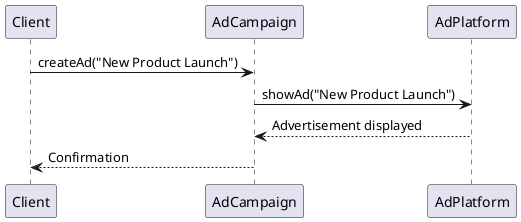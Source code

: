 @startuml
participant Client
participant AdCampaign
participant AdPlatform

Client -> AdCampaign: createAd("New Product Launch")
AdCampaign -> AdPlatform: showAd("New Product Launch")
AdPlatform --> AdCampaign: Advertisement displayed
AdCampaign --> Client: Confirmation
@enduml
